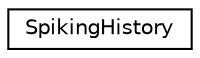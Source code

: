 digraph G
{
  edge [fontname="Helvetica",fontsize="10",labelfontname="Helvetica",labelfontsize="10"];
  node [fontname="Helvetica",fontsize="10",shape=record];
  rankdir="LR";
  Node1 [label="SpikingHistory",height=0.2,width=0.4,color="black", fillcolor="white", style="filled",URL="$classSpikingHistory.html",tooltip="Class for tracking spiking history."];
}
